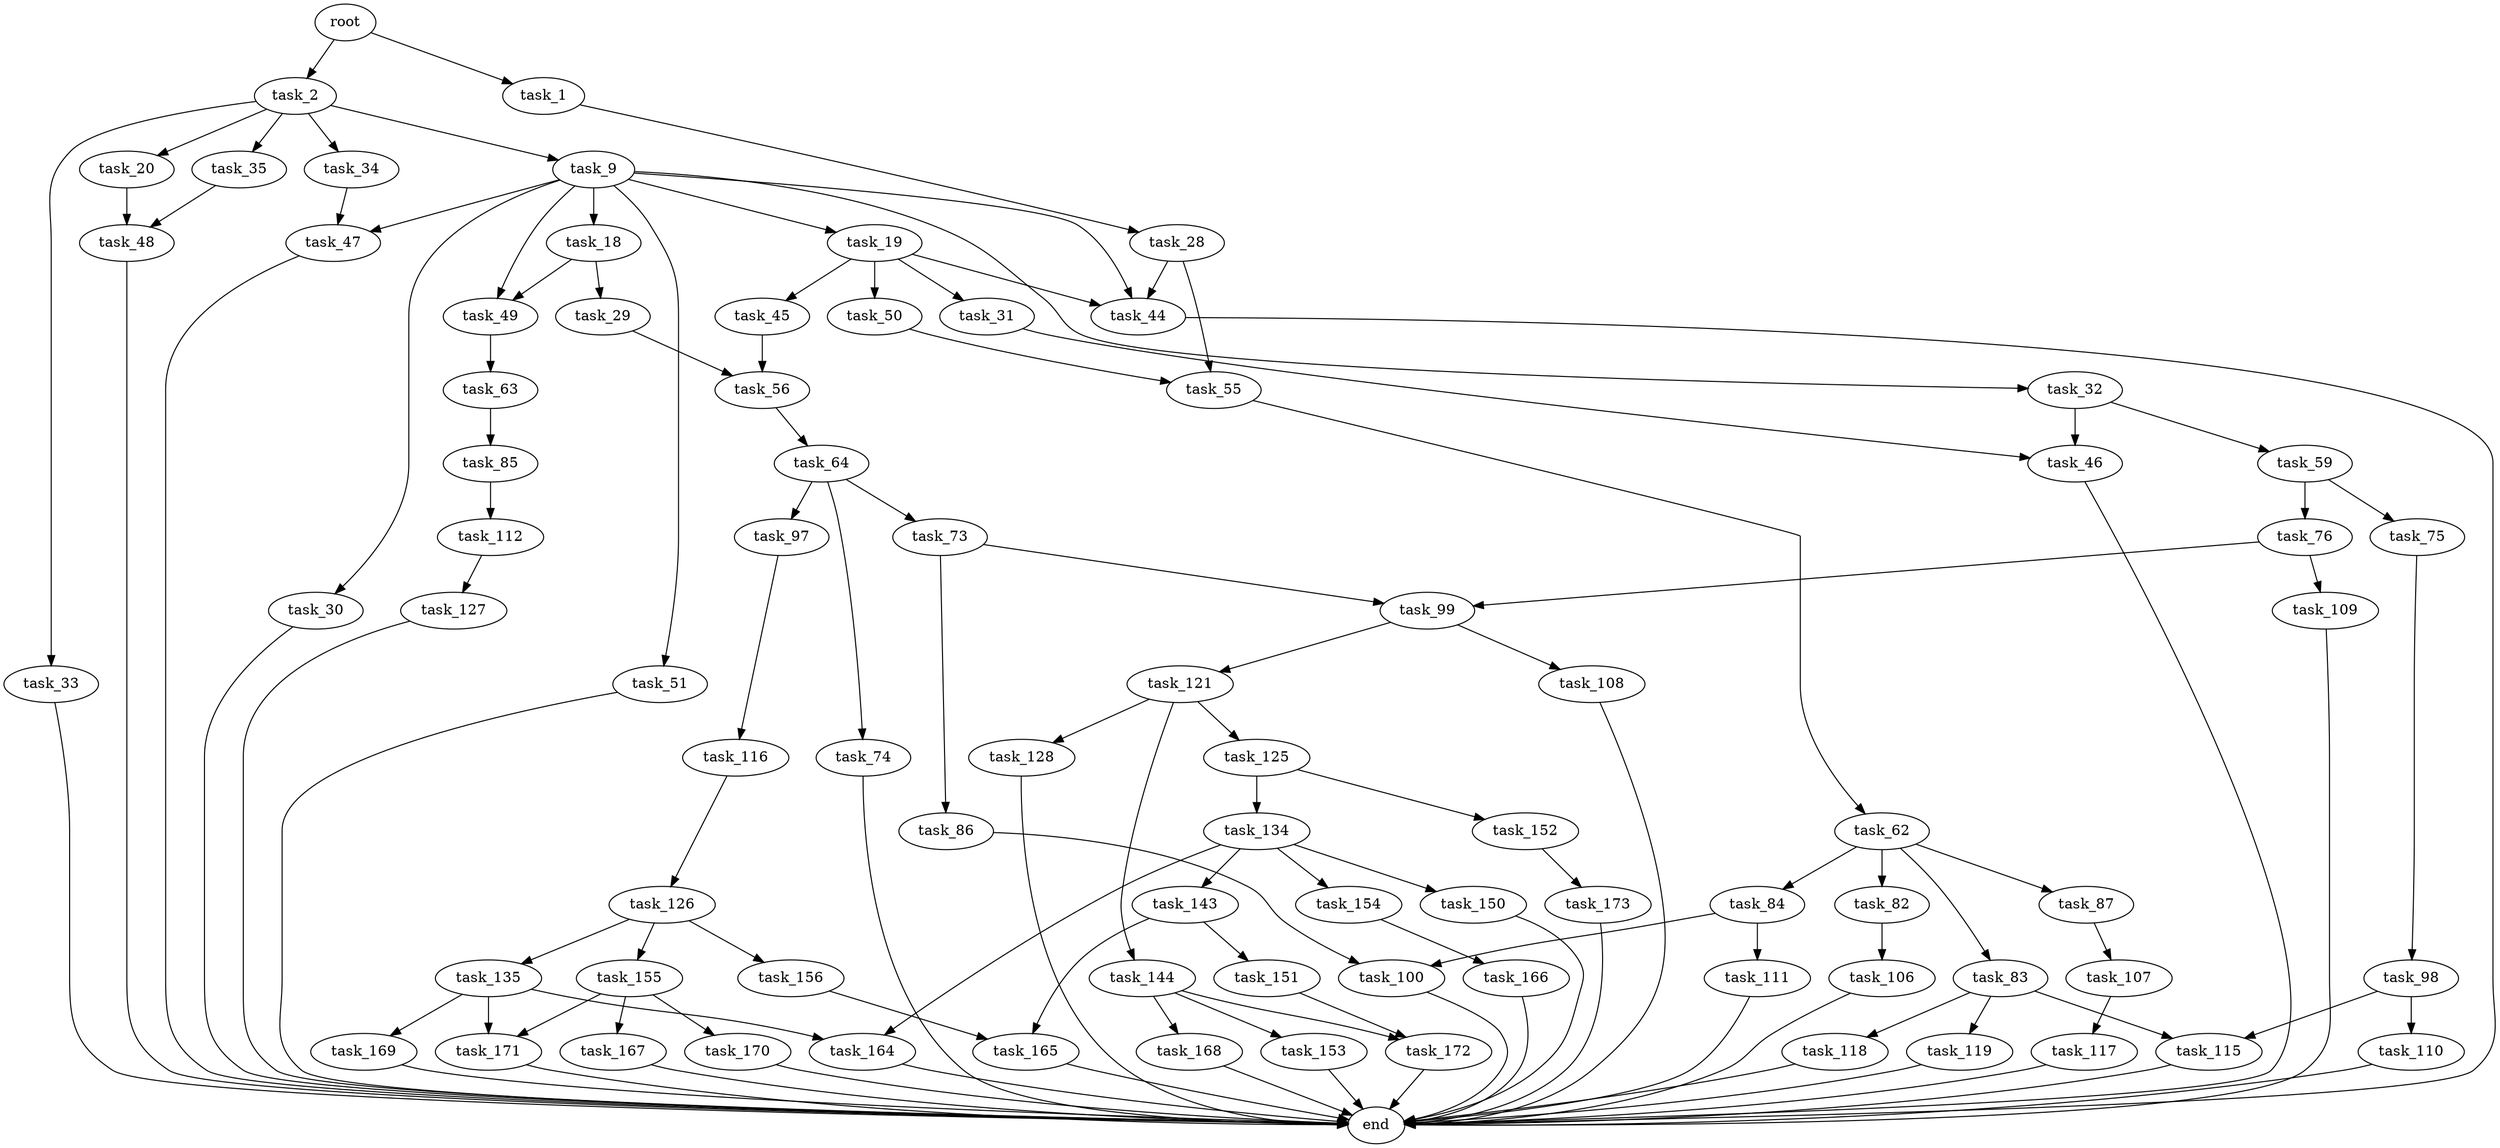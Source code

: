 digraph G {
  root [size="0.000000"];
  task_1 [size="134217728000.000000"];
  task_2 [size="549755813888.000000"];
  task_28 [size="268760826415.000000"];
  task_9 [size="11166759933.000000"];
  task_20 [size="503775557480.000000"];
  task_33 [size="231928233984.000000"];
  task_34 [size="28991029248.000000"];
  task_35 [size="1719409689.000000"];
  task_18 [size="271147188147.000000"];
  task_19 [size="27390149812.000000"];
  task_30 [size="494351044.000000"];
  task_32 [size="211978669718.000000"];
  task_44 [size="28991029248.000000"];
  task_47 [size="68719476736.000000"];
  task_49 [size="272568669855.000000"];
  task_51 [size="69305575020.000000"];
  task_29 [size="8728629707.000000"];
  task_31 [size="45316666069.000000"];
  task_45 [size="386820029734.000000"];
  task_50 [size="134217728000.000000"];
  task_48 [size="4010258970.000000"];
  task_55 [size="98022360715.000000"];
  task_56 [size="134217728000.000000"];
  end [size="0.000000"];
  task_46 [size="1479807155.000000"];
  task_59 [size="31045047646.000000"];
  task_63 [size="167600777592.000000"];
  task_62 [size="2865995313.000000"];
  task_64 [size="1063444674.000000"];
  task_75 [size="18342939010.000000"];
  task_76 [size="13323612659.000000"];
  task_82 [size="1073741824000.000000"];
  task_83 [size="1073741824000.000000"];
  task_84 [size="385566602.000000"];
  task_87 [size="109312232781.000000"];
  task_85 [size="41224542307.000000"];
  task_73 [size="468575593248.000000"];
  task_74 [size="33689287173.000000"];
  task_97 [size="51123513360.000000"];
  task_86 [size="134217728000.000000"];
  task_99 [size="13709444214.000000"];
  task_98 [size="460173867712.000000"];
  task_109 [size="10302298622.000000"];
  task_106 [size="24484307194.000000"];
  task_115 [size="28991029248.000000"];
  task_118 [size="28991029248.000000"];
  task_119 [size="363534351332.000000"];
  task_100 [size="5352430429.000000"];
  task_111 [size="1144799054423.000000"];
  task_112 [size="80912088302.000000"];
  task_107 [size="72993718752.000000"];
  task_116 [size="623266757988.000000"];
  task_110 [size="274532483811.000000"];
  task_108 [size="1827243559.000000"];
  task_121 [size="61860330082.000000"];
  task_117 [size="418577145636.000000"];
  task_127 [size="28991029248.000000"];
  task_126 [size="188797061232.000000"];
  task_125 [size="326431164415.000000"];
  task_128 [size="7398616219.000000"];
  task_144 [size="95457505188.000000"];
  task_134 [size="60095001816.000000"];
  task_152 [size="8589934592.000000"];
  task_135 [size="782757789696.000000"];
  task_155 [size="527775287939.000000"];
  task_156 [size="1828421513.000000"];
  task_143 [size="68719476736.000000"];
  task_150 [size="454064098431.000000"];
  task_154 [size="4122336900.000000"];
  task_164 [size="13814466512.000000"];
  task_169 [size="8589934592.000000"];
  task_171 [size="231928233984.000000"];
  task_151 [size="15353433824.000000"];
  task_165 [size="10892712036.000000"];
  task_153 [size="549755813888.000000"];
  task_168 [size="32101963380.000000"];
  task_172 [size="42669543881.000000"];
  task_173 [size="368293445632.000000"];
  task_166 [size="28991029248.000000"];
  task_167 [size="368293445632.000000"];
  task_170 [size="14261851566.000000"];

  root -> task_1 [size="1.000000"];
  root -> task_2 [size="1.000000"];
  task_1 -> task_28 [size="209715200.000000"];
  task_2 -> task_9 [size="536870912.000000"];
  task_2 -> task_20 [size="536870912.000000"];
  task_2 -> task_33 [size="536870912.000000"];
  task_2 -> task_34 [size="536870912.000000"];
  task_2 -> task_35 [size="536870912.000000"];
  task_28 -> task_44 [size="838860800.000000"];
  task_28 -> task_55 [size="838860800.000000"];
  task_9 -> task_18 [size="209715200.000000"];
  task_9 -> task_19 [size="209715200.000000"];
  task_9 -> task_30 [size="209715200.000000"];
  task_9 -> task_32 [size="209715200.000000"];
  task_9 -> task_44 [size="209715200.000000"];
  task_9 -> task_47 [size="209715200.000000"];
  task_9 -> task_49 [size="209715200.000000"];
  task_9 -> task_51 [size="209715200.000000"];
  task_20 -> task_48 [size="536870912.000000"];
  task_33 -> end [size="1.000000"];
  task_34 -> task_47 [size="75497472.000000"];
  task_35 -> task_48 [size="33554432.000000"];
  task_18 -> task_29 [size="301989888.000000"];
  task_18 -> task_49 [size="301989888.000000"];
  task_19 -> task_31 [size="838860800.000000"];
  task_19 -> task_44 [size="838860800.000000"];
  task_19 -> task_45 [size="838860800.000000"];
  task_19 -> task_50 [size="838860800.000000"];
  task_30 -> end [size="1.000000"];
  task_32 -> task_46 [size="838860800.000000"];
  task_32 -> task_59 [size="838860800.000000"];
  task_44 -> end [size="1.000000"];
  task_47 -> end [size="1.000000"];
  task_49 -> task_63 [size="301989888.000000"];
  task_51 -> end [size="1.000000"];
  task_29 -> task_56 [size="209715200.000000"];
  task_31 -> task_46 [size="838860800.000000"];
  task_45 -> task_56 [size="411041792.000000"];
  task_50 -> task_55 [size="209715200.000000"];
  task_48 -> end [size="1.000000"];
  task_55 -> task_62 [size="209715200.000000"];
  task_56 -> task_64 [size="209715200.000000"];
  task_46 -> end [size="1.000000"];
  task_59 -> task_75 [size="536870912.000000"];
  task_59 -> task_76 [size="536870912.000000"];
  task_63 -> task_85 [size="134217728.000000"];
  task_62 -> task_82 [size="75497472.000000"];
  task_62 -> task_83 [size="75497472.000000"];
  task_62 -> task_84 [size="75497472.000000"];
  task_62 -> task_87 [size="75497472.000000"];
  task_64 -> task_73 [size="33554432.000000"];
  task_64 -> task_74 [size="33554432.000000"];
  task_64 -> task_97 [size="33554432.000000"];
  task_75 -> task_98 [size="536870912.000000"];
  task_76 -> task_99 [size="209715200.000000"];
  task_76 -> task_109 [size="209715200.000000"];
  task_82 -> task_106 [size="838860800.000000"];
  task_83 -> task_115 [size="838860800.000000"];
  task_83 -> task_118 [size="838860800.000000"];
  task_83 -> task_119 [size="838860800.000000"];
  task_84 -> task_100 [size="33554432.000000"];
  task_84 -> task_111 [size="33554432.000000"];
  task_87 -> task_107 [size="75497472.000000"];
  task_85 -> task_112 [size="33554432.000000"];
  task_73 -> task_86 [size="411041792.000000"];
  task_73 -> task_99 [size="411041792.000000"];
  task_74 -> end [size="1.000000"];
  task_97 -> task_116 [size="134217728.000000"];
  task_86 -> task_100 [size="209715200.000000"];
  task_99 -> task_108 [size="536870912.000000"];
  task_99 -> task_121 [size="536870912.000000"];
  task_98 -> task_110 [size="536870912.000000"];
  task_98 -> task_115 [size="536870912.000000"];
  task_109 -> end [size="1.000000"];
  task_106 -> end [size="1.000000"];
  task_115 -> end [size="1.000000"];
  task_118 -> end [size="1.000000"];
  task_119 -> end [size="1.000000"];
  task_100 -> end [size="1.000000"];
  task_111 -> end [size="1.000000"];
  task_112 -> task_127 [size="75497472.000000"];
  task_107 -> task_117 [size="134217728.000000"];
  task_116 -> task_126 [size="411041792.000000"];
  task_110 -> end [size="1.000000"];
  task_108 -> end [size="1.000000"];
  task_121 -> task_125 [size="209715200.000000"];
  task_121 -> task_128 [size="209715200.000000"];
  task_121 -> task_144 [size="209715200.000000"];
  task_117 -> end [size="1.000000"];
  task_127 -> end [size="1.000000"];
  task_126 -> task_135 [size="134217728.000000"];
  task_126 -> task_155 [size="134217728.000000"];
  task_126 -> task_156 [size="134217728.000000"];
  task_125 -> task_134 [size="411041792.000000"];
  task_125 -> task_152 [size="411041792.000000"];
  task_128 -> end [size="1.000000"];
  task_144 -> task_153 [size="134217728.000000"];
  task_144 -> task_168 [size="134217728.000000"];
  task_144 -> task_172 [size="134217728.000000"];
  task_134 -> task_143 [size="134217728.000000"];
  task_134 -> task_150 [size="134217728.000000"];
  task_134 -> task_154 [size="134217728.000000"];
  task_134 -> task_164 [size="134217728.000000"];
  task_152 -> task_173 [size="33554432.000000"];
  task_135 -> task_164 [size="679477248.000000"];
  task_135 -> task_169 [size="679477248.000000"];
  task_135 -> task_171 [size="679477248.000000"];
  task_155 -> task_167 [size="838860800.000000"];
  task_155 -> task_170 [size="838860800.000000"];
  task_155 -> task_171 [size="838860800.000000"];
  task_156 -> task_165 [size="75497472.000000"];
  task_143 -> task_151 [size="134217728.000000"];
  task_143 -> task_165 [size="134217728.000000"];
  task_150 -> end [size="1.000000"];
  task_154 -> task_166 [size="75497472.000000"];
  task_164 -> end [size="1.000000"];
  task_169 -> end [size="1.000000"];
  task_171 -> end [size="1.000000"];
  task_151 -> task_172 [size="301989888.000000"];
  task_165 -> end [size="1.000000"];
  task_153 -> end [size="1.000000"];
  task_168 -> end [size="1.000000"];
  task_172 -> end [size="1.000000"];
  task_173 -> end [size="1.000000"];
  task_166 -> end [size="1.000000"];
  task_167 -> end [size="1.000000"];
  task_170 -> end [size="1.000000"];
}
